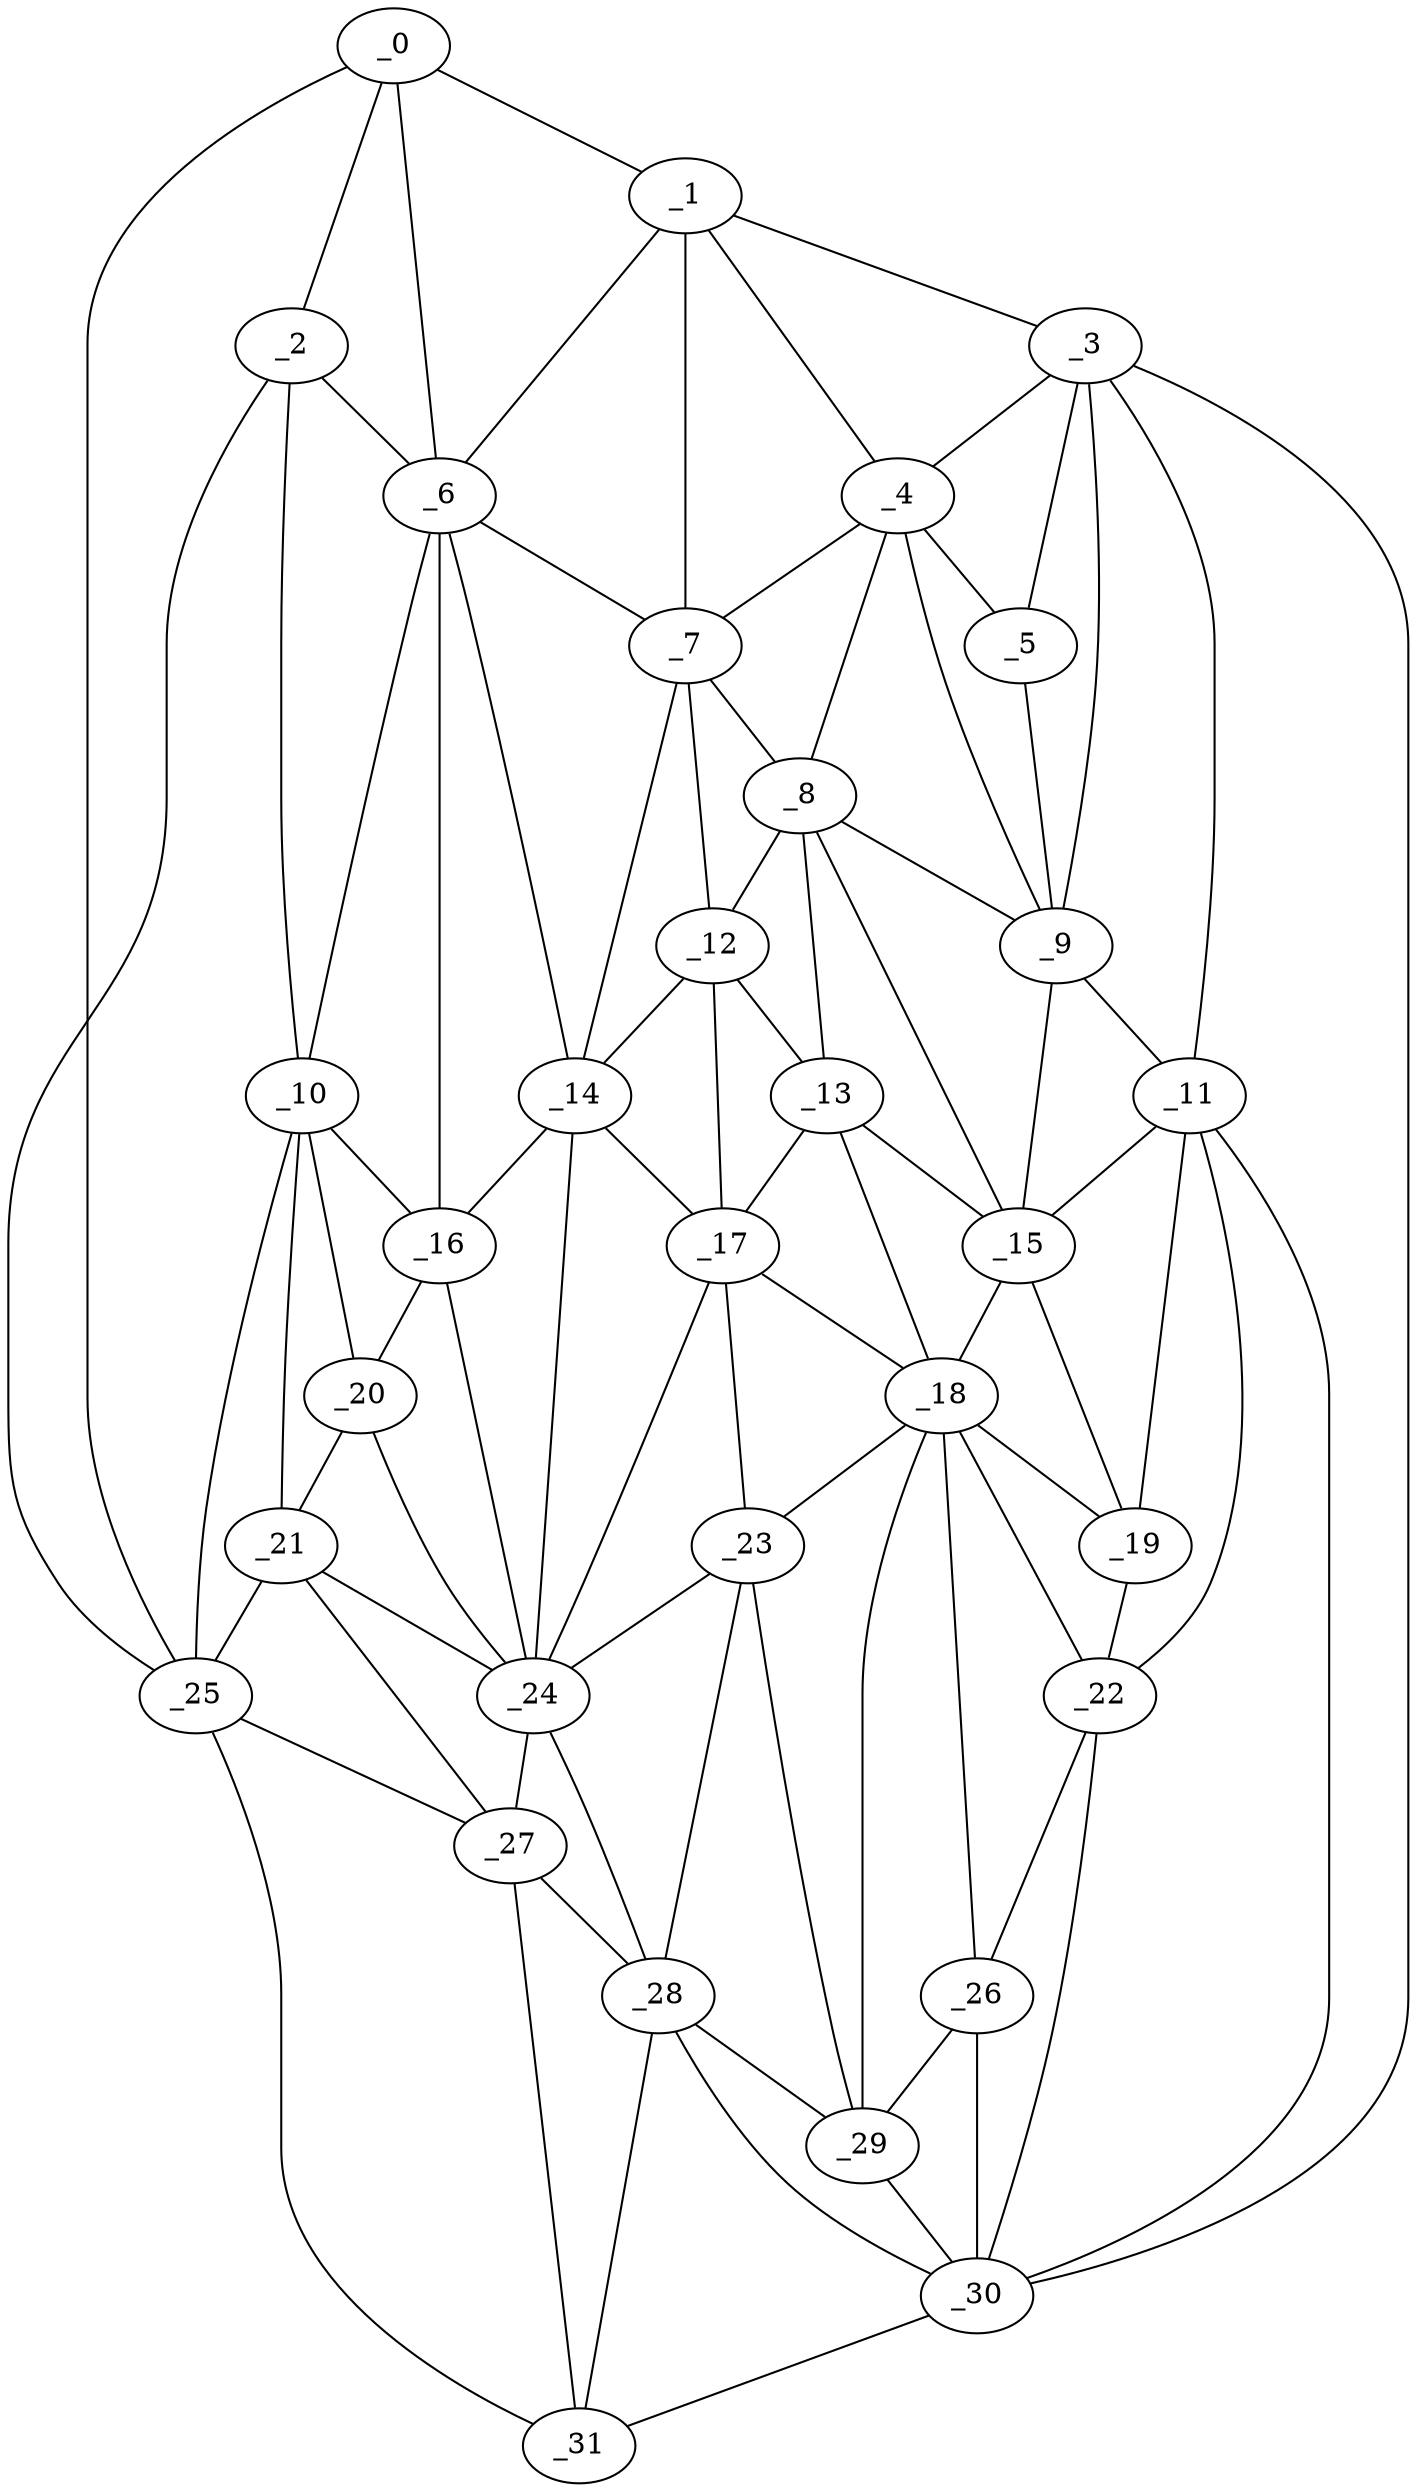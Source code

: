 graph "obj65__320.gxl" {
	_0	 [x=21,
		y=22];
	_1	 [x=29,
		y=120];
	_0 -- _1	 [valence=1];
	_2	 [x=39,
		y=29];
	_0 -- _2	 [valence=2];
	_6	 [x=56,
		y=65];
	_0 -- _6	 [valence=1];
	_25	 [x=90,
		y=2];
	_0 -- _25	 [valence=1];
	_3	 [x=44,
		y=125];
	_1 -- _3	 [valence=1];
	_4	 [x=48,
		y=113];
	_1 -- _4	 [valence=2];
	_1 -- _6	 [valence=2];
	_7	 [x=58,
		y=77];
	_1 -- _7	 [valence=2];
	_2 -- _6	 [valence=2];
	_10	 [x=63,
		y=45];
	_2 -- _10	 [valence=2];
	_2 -- _25	 [valence=2];
	_3 -- _4	 [valence=1];
	_5	 [x=52,
		y=114];
	_3 -- _5	 [valence=2];
	_9	 [x=61,
		y=112];
	_3 -- _9	 [valence=1];
	_11	 [x=69,
		y=109];
	_3 -- _11	 [valence=1];
	_30	 [x=103,
		y=106];
	_3 -- _30	 [valence=1];
	_4 -- _5	 [valence=1];
	_4 -- _7	 [valence=2];
	_8	 [x=61,
		y=82];
	_4 -- _8	 [valence=2];
	_4 -- _9	 [valence=2];
	_5 -- _9	 [valence=2];
	_6 -- _7	 [valence=2];
	_6 -- _10	 [valence=2];
	_14	 [x=72,
		y=72];
	_6 -- _14	 [valence=1];
	_16	 [x=74,
		y=61];
	_6 -- _16	 [valence=1];
	_7 -- _8	 [valence=2];
	_12	 [x=71,
		y=79];
	_7 -- _12	 [valence=2];
	_7 -- _14	 [valence=2];
	_8 -- _9	 [valence=2];
	_8 -- _12	 [valence=2];
	_13	 [x=71,
		y=86];
	_8 -- _13	 [valence=2];
	_15	 [x=73,
		y=94];
	_8 -- _15	 [valence=2];
	_9 -- _11	 [valence=2];
	_9 -- _15	 [valence=1];
	_10 -- _16	 [valence=2];
	_20	 [x=80,
		y=58];
	_10 -- _20	 [valence=1];
	_21	 [x=84,
		y=57];
	_10 -- _21	 [valence=1];
	_10 -- _25	 [valence=2];
	_11 -- _15	 [valence=2];
	_19	 [x=79,
		y=100];
	_11 -- _19	 [valence=2];
	_22	 [x=86,
		y=103];
	_11 -- _22	 [valence=1];
	_11 -- _30	 [valence=2];
	_12 -- _13	 [valence=1];
	_12 -- _14	 [valence=1];
	_17	 [x=76,
		y=77];
	_12 -- _17	 [valence=1];
	_13 -- _15	 [valence=1];
	_13 -- _17	 [valence=2];
	_18	 [x=77,
		y=92];
	_13 -- _18	 [valence=1];
	_14 -- _16	 [valence=1];
	_14 -- _17	 [valence=2];
	_24	 [x=89,
		y=68];
	_14 -- _24	 [valence=1];
	_15 -- _18	 [valence=2];
	_15 -- _19	 [valence=2];
	_16 -- _20	 [valence=1];
	_16 -- _24	 [valence=2];
	_17 -- _18	 [valence=1];
	_23	 [x=88,
		y=74];
	_17 -- _23	 [valence=2];
	_17 -- _24	 [valence=2];
	_18 -- _19	 [valence=2];
	_18 -- _22	 [valence=2];
	_18 -- _23	 [valence=2];
	_26	 [x=95,
		y=101];
	_18 -- _26	 [valence=2];
	_29	 [x=102,
		y=85];
	_18 -- _29	 [valence=2];
	_19 -- _22	 [valence=2];
	_20 -- _21	 [valence=2];
	_20 -- _24	 [valence=2];
	_21 -- _24	 [valence=1];
	_21 -- _25	 [valence=2];
	_27	 [x=100,
		y=54];
	_21 -- _27	 [valence=1];
	_22 -- _26	 [valence=2];
	_22 -- _30	 [valence=2];
	_23 -- _24	 [valence=1];
	_28	 [x=102,
		y=72];
	_23 -- _28	 [valence=2];
	_23 -- _29	 [valence=2];
	_24 -- _27	 [valence=1];
	_24 -- _28	 [valence=2];
	_25 -- _27	 [valence=2];
	_31	 [x=108,
		y=8];
	_25 -- _31	 [valence=1];
	_26 -- _29	 [valence=2];
	_26 -- _30	 [valence=2];
	_27 -- _28	 [valence=1];
	_27 -- _31	 [valence=2];
	_28 -- _29	 [valence=2];
	_28 -- _30	 [valence=1];
	_28 -- _31	 [valence=2];
	_29 -- _30	 [valence=1];
	_30 -- _31	 [valence=1];
}
